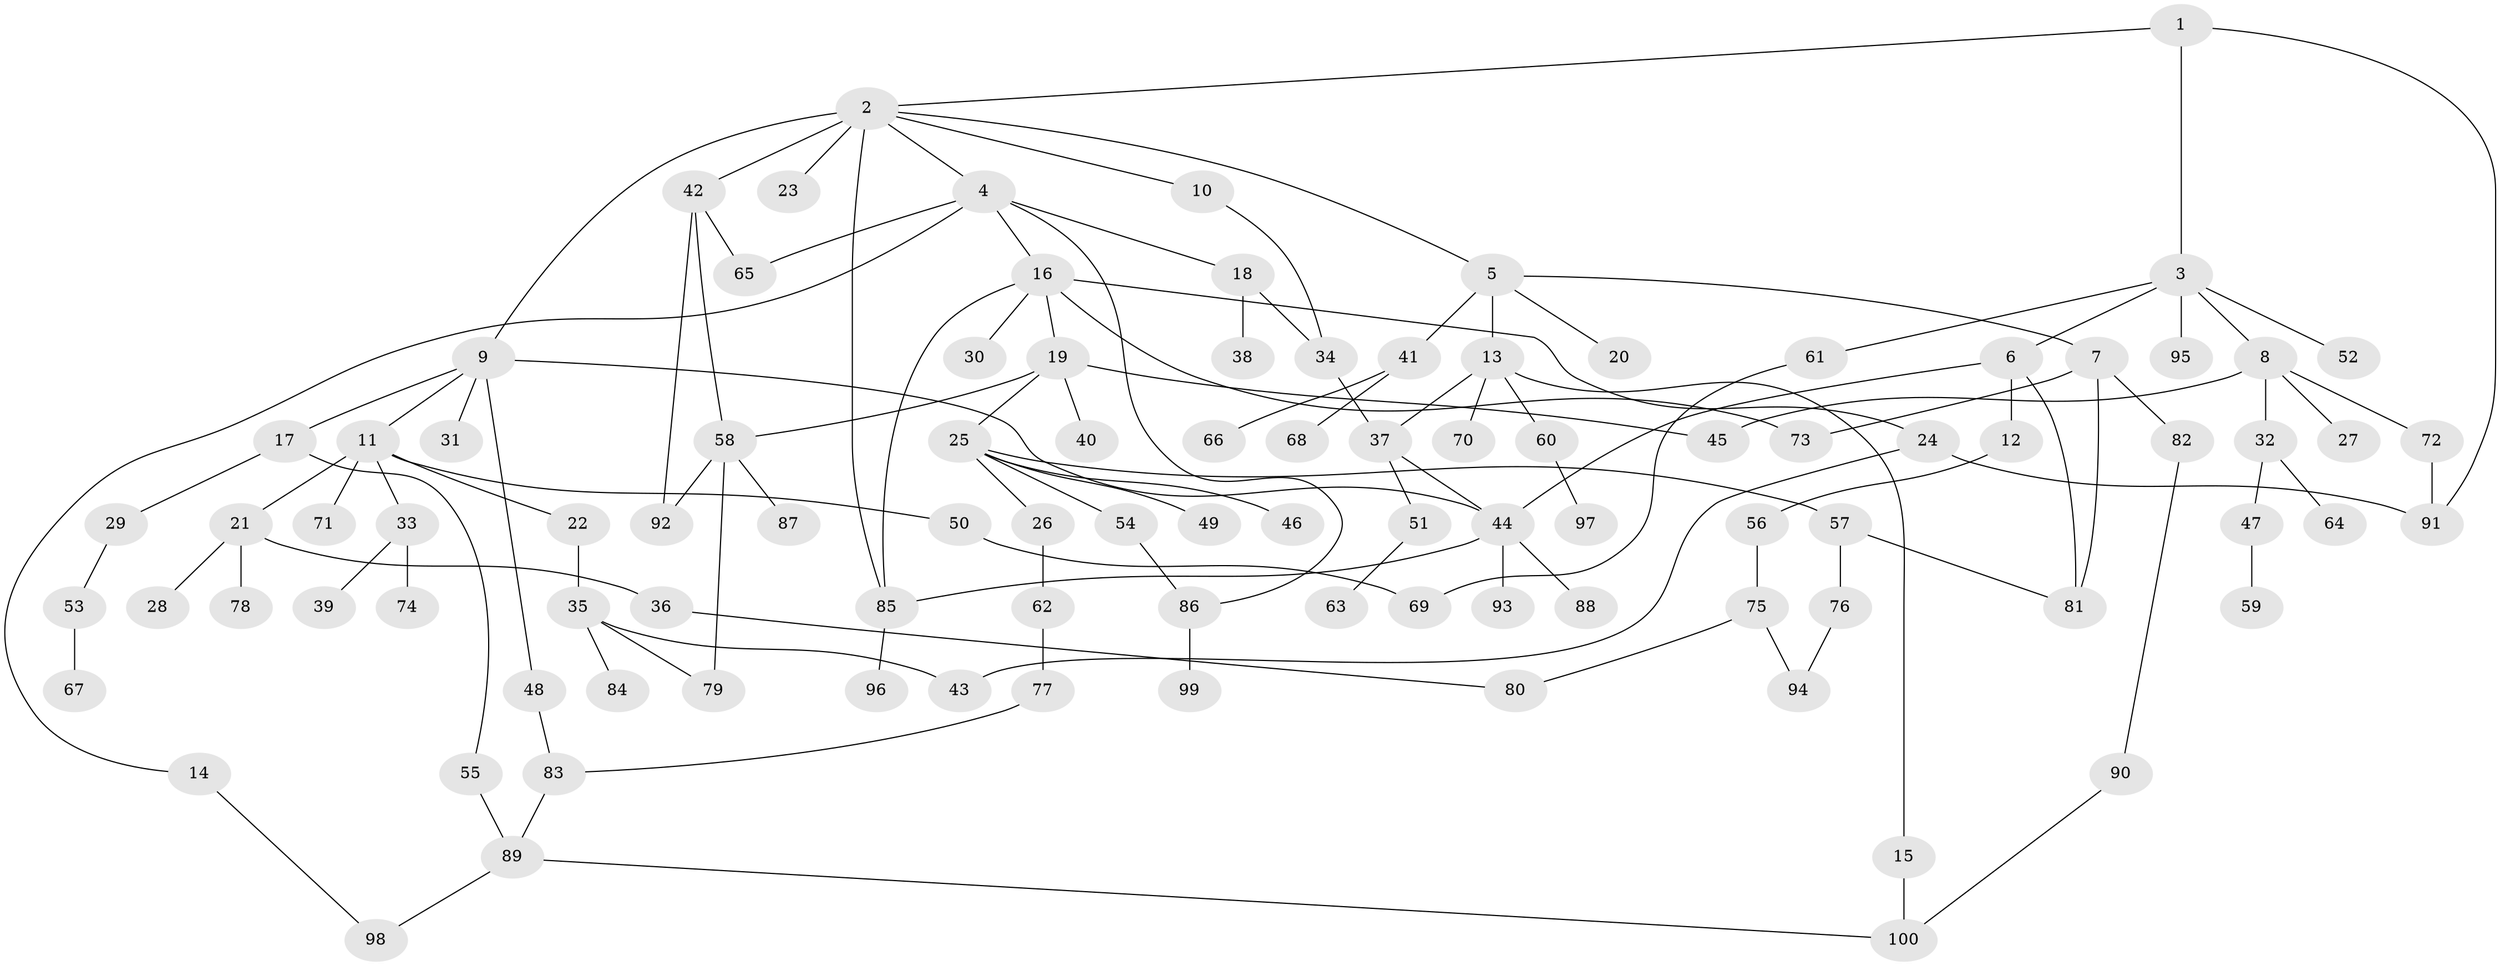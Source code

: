 // Generated by graph-tools (version 1.1) at 2025/54/02/21/25 11:54:43]
// undirected, 100 vertices, 125 edges
graph export_dot {
graph [start="1"]
  node [color=gray90,style=filled];
  1;
  2;
  3;
  4;
  5;
  6;
  7;
  8;
  9;
  10;
  11;
  12;
  13;
  14;
  15;
  16;
  17;
  18;
  19;
  20;
  21;
  22;
  23;
  24;
  25;
  26;
  27;
  28;
  29;
  30;
  31;
  32;
  33;
  34;
  35;
  36;
  37;
  38;
  39;
  40;
  41;
  42;
  43;
  44;
  45;
  46;
  47;
  48;
  49;
  50;
  51;
  52;
  53;
  54;
  55;
  56;
  57;
  58;
  59;
  60;
  61;
  62;
  63;
  64;
  65;
  66;
  67;
  68;
  69;
  70;
  71;
  72;
  73;
  74;
  75;
  76;
  77;
  78;
  79;
  80;
  81;
  82;
  83;
  84;
  85;
  86;
  87;
  88;
  89;
  90;
  91;
  92;
  93;
  94;
  95;
  96;
  97;
  98;
  99;
  100;
  1 -- 2;
  1 -- 3;
  1 -- 91;
  2 -- 4;
  2 -- 5;
  2 -- 9;
  2 -- 10;
  2 -- 23;
  2 -- 42;
  2 -- 85;
  3 -- 6;
  3 -- 8;
  3 -- 52;
  3 -- 61;
  3 -- 95;
  4 -- 14;
  4 -- 16;
  4 -- 18;
  4 -- 65;
  4 -- 86;
  5 -- 7;
  5 -- 13;
  5 -- 20;
  5 -- 41;
  6 -- 12;
  6 -- 44;
  6 -- 81;
  7 -- 81;
  7 -- 82;
  7 -- 73;
  8 -- 27;
  8 -- 32;
  8 -- 45;
  8 -- 72;
  9 -- 11;
  9 -- 17;
  9 -- 31;
  9 -- 48;
  9 -- 44;
  10 -- 34;
  11 -- 21;
  11 -- 22;
  11 -- 33;
  11 -- 50;
  11 -- 71;
  12 -- 56;
  13 -- 15;
  13 -- 60;
  13 -- 70;
  13 -- 37;
  14 -- 98;
  15 -- 100;
  16 -- 19;
  16 -- 24;
  16 -- 30;
  16 -- 73;
  16 -- 85;
  17 -- 29;
  17 -- 55;
  18 -- 38;
  18 -- 34;
  19 -- 25;
  19 -- 40;
  19 -- 58;
  19 -- 45;
  21 -- 28;
  21 -- 36;
  21 -- 78;
  22 -- 35;
  24 -- 43;
  24 -- 91;
  25 -- 26;
  25 -- 46;
  25 -- 49;
  25 -- 54;
  25 -- 57;
  26 -- 62;
  29 -- 53;
  32 -- 47;
  32 -- 64;
  33 -- 39;
  33 -- 74;
  34 -- 37;
  35 -- 84;
  35 -- 79;
  35 -- 43;
  36 -- 80;
  37 -- 51;
  37 -- 44;
  41 -- 66;
  41 -- 68;
  42 -- 92;
  42 -- 58;
  42 -- 65;
  44 -- 88;
  44 -- 93;
  44 -- 85;
  47 -- 59;
  48 -- 83;
  50 -- 69;
  51 -- 63;
  53 -- 67;
  54 -- 86;
  55 -- 89;
  56 -- 75;
  57 -- 76;
  57 -- 81;
  58 -- 79;
  58 -- 87;
  58 -- 92;
  60 -- 97;
  61 -- 69;
  62 -- 77;
  72 -- 91;
  75 -- 94;
  75 -- 80;
  76 -- 94;
  77 -- 83;
  82 -- 90;
  83 -- 89;
  85 -- 96;
  86 -- 99;
  89 -- 98;
  89 -- 100;
  90 -- 100;
}
